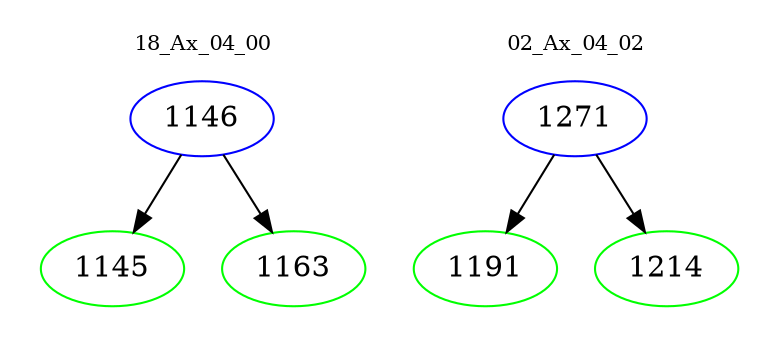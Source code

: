 digraph{
subgraph cluster_0 {
color = white
label = "18_Ax_04_00";
fontsize=10;
T0_1146 [label="1146", color="blue"]
T0_1146 -> T0_1145 [color="black"]
T0_1145 [label="1145", color="green"]
T0_1146 -> T0_1163 [color="black"]
T0_1163 [label="1163", color="green"]
}
subgraph cluster_1 {
color = white
label = "02_Ax_04_02";
fontsize=10;
T1_1271 [label="1271", color="blue"]
T1_1271 -> T1_1191 [color="black"]
T1_1191 [label="1191", color="green"]
T1_1271 -> T1_1214 [color="black"]
T1_1214 [label="1214", color="green"]
}
}
